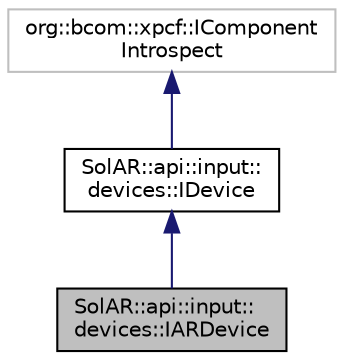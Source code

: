digraph "SolAR::api::input::devices::IARDevice"
{
 // LATEX_PDF_SIZE
  edge [fontname="Helvetica",fontsize="10",labelfontname="Helvetica",labelfontsize="10"];
  node [fontname="Helvetica",fontsize="10",shape=record];
  Node1 [label="SolAR::api::input::\ldevices::IARDevice",height=0.2,width=0.4,color="black", fillcolor="grey75", style="filled", fontcolor="black",tooltip="Retrieve synchronized sensor images and poses from an external device (ie. HoloLens)...."];
  Node2 -> Node1 [dir="back",color="midnightblue",fontsize="10",style="solid",fontname="Helvetica"];
  Node2 [label="SolAR::api::input::\ldevices::IDevice",height=0.2,width=0.4,color="black", fillcolor="white", style="filled",URL="$class_sol_a_r_1_1api_1_1input_1_1devices_1_1_i_device.html",tooltip="Manage any kind of device. UUID: d73c7b34-f6af-48f3-b65d-37a047929f4b"];
  Node3 -> Node2 [dir="back",color="midnightblue",fontsize="10",style="solid",fontname="Helvetica"];
  Node3 [label="org::bcom::xpcf::IComponent\lIntrospect",height=0.2,width=0.4,color="grey75", fillcolor="white", style="filled",tooltip=" "];
}
